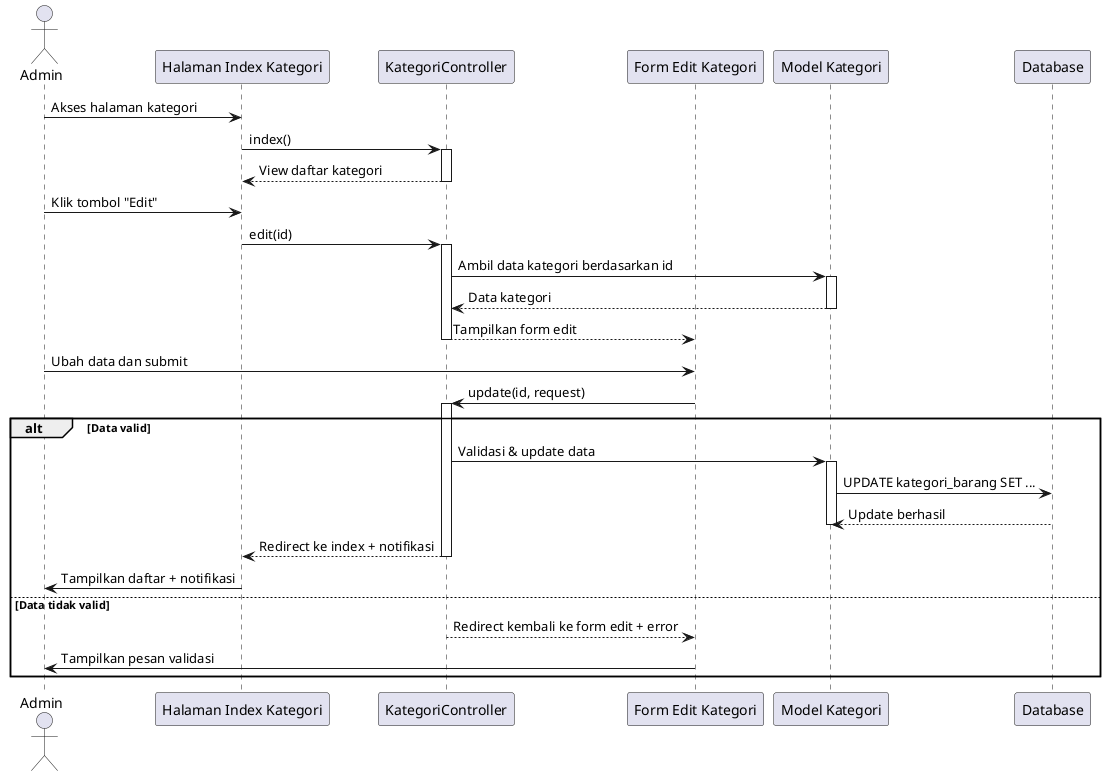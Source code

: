 @startuml
actor Admin

participant "Halaman Index Kategori" as KategoriIndex
participant "KategoriController" as Controller
participant "Form Edit Kategori" as EditForm
participant "Model Kategori" as KategoriModel
participant "Database" as DB

Admin -> KategoriIndex: Akses halaman kategori
KategoriIndex -> Controller: index()
activate Controller
Controller --> KategoriIndex: View daftar kategori
deactivate Controller

Admin -> KategoriIndex: Klik tombol "Edit"
KategoriIndex -> Controller: edit(id)
activate Controller
Controller -> KategoriModel: Ambil data kategori berdasarkan id
activate KategoriModel
KategoriModel --> Controller: Data kategori
deactivate KategoriModel
Controller --> EditForm: Tampilkan form edit
deactivate Controller

Admin -> EditForm: Ubah data dan submit
EditForm -> Controller: update(id, request)
activate Controller

alt Data valid
    Controller -> KategoriModel: Validasi & update data
    activate KategoriModel
    KategoriModel -> DB: UPDATE kategori_barang SET ...
    DB --> KategoriModel: Update berhasil
    deactivate KategoriModel

    Controller --> KategoriIndex: Redirect ke index + notifikasi
    deactivate Controller
    KategoriIndex -> Admin: Tampilkan daftar + notifikasi
else Data tidak valid
    Controller --> EditForm: Redirect kembali ke form edit + error
    deactivate Controller
    EditForm -> Admin: Tampilkan pesan validasi
end
@enduml
